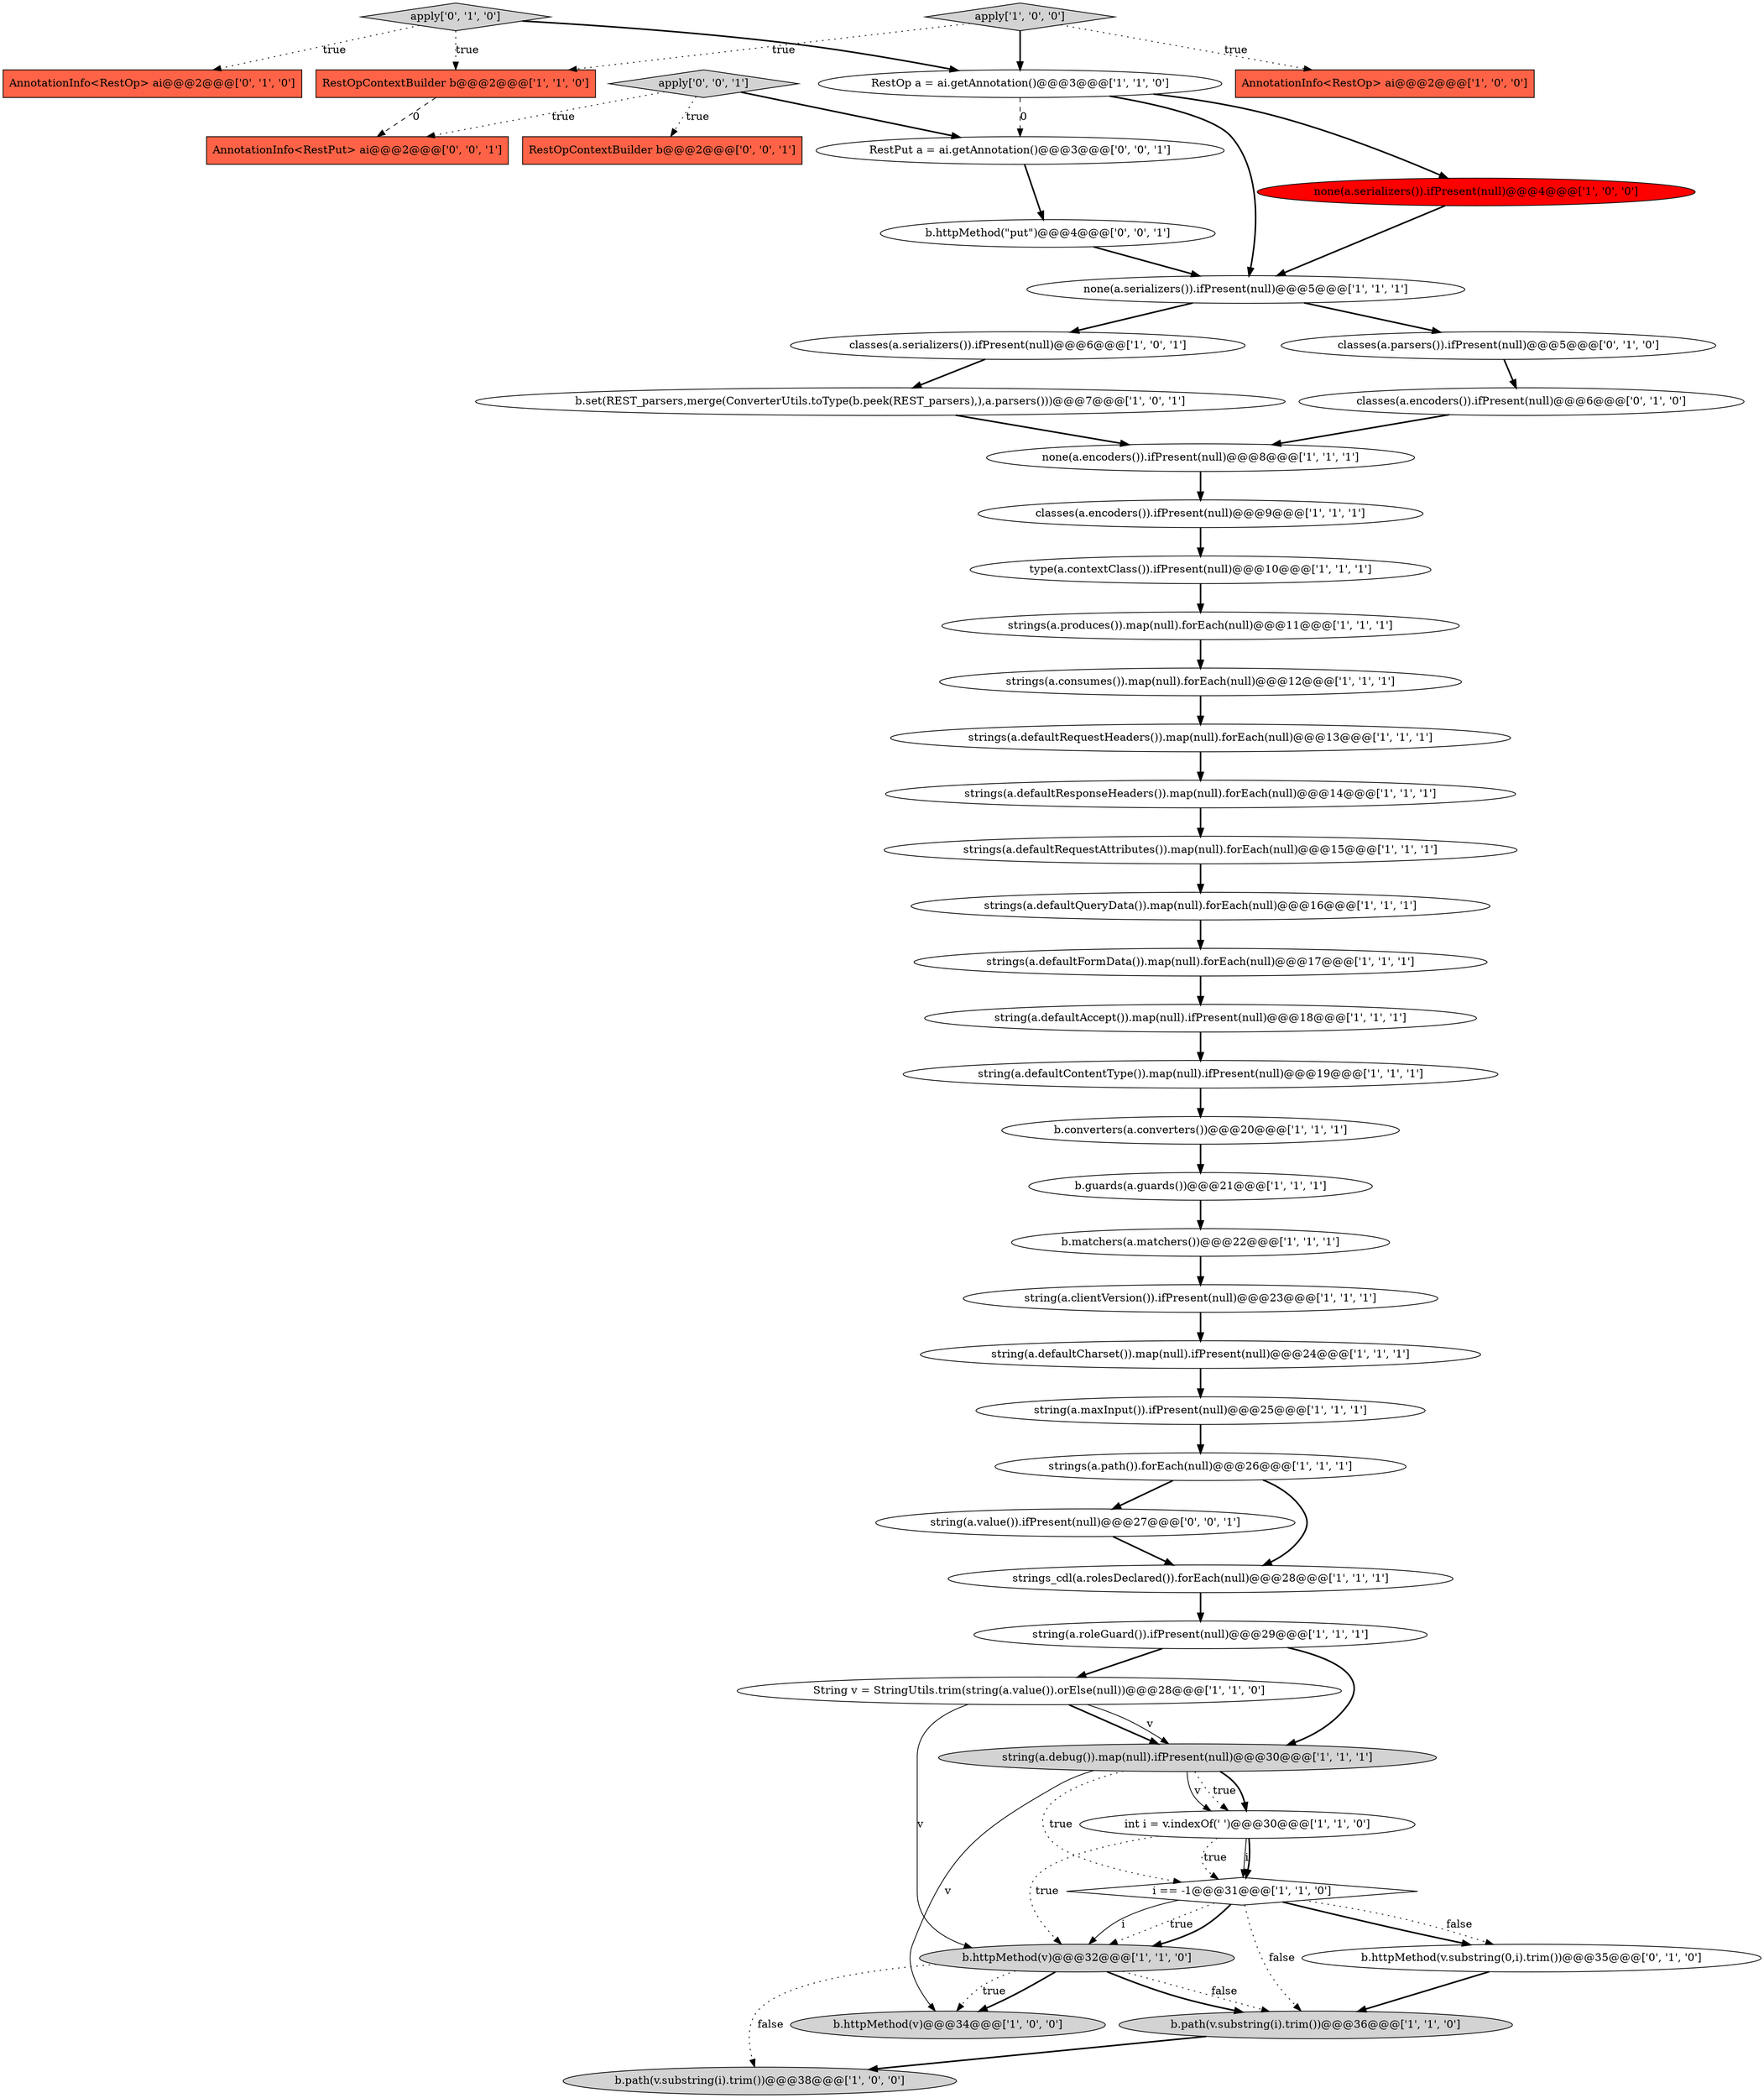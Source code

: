 digraph {
20 [style = filled, label = "string(a.maxInput()).ifPresent(null)@@@25@@@['1', '1', '1']", fillcolor = white, shape = ellipse image = "AAA0AAABBB1BBB"];
31 [style = filled, label = "string(a.defaultAccept()).map(null).ifPresent(null)@@@18@@@['1', '1', '1']", fillcolor = white, shape = ellipse image = "AAA0AAABBB1BBB"];
22 [style = filled, label = "string(a.roleGuard()).ifPresent(null)@@@29@@@['1', '1', '1']", fillcolor = white, shape = ellipse image = "AAA0AAABBB1BBB"];
6 [style = filled, label = "none(a.encoders()).ifPresent(null)@@@8@@@['1', '1', '1']", fillcolor = white, shape = ellipse image = "AAA0AAABBB1BBB"];
39 [style = filled, label = "apply['0', '1', '0']", fillcolor = lightgray, shape = diamond image = "AAA0AAABBB2BBB"];
42 [style = filled, label = "string(a.value()).ifPresent(null)@@@27@@@['0', '0', '1']", fillcolor = white, shape = ellipse image = "AAA0AAABBB3BBB"];
0 [style = filled, label = "none(a.serializers()).ifPresent(null)@@@5@@@['1', '1', '1']", fillcolor = white, shape = ellipse image = "AAA0AAABBB1BBB"];
43 [style = filled, label = "RestOpContextBuilder b@@@2@@@['0', '0', '1']", fillcolor = tomato, shape = box image = "AAA0AAABBB3BBB"];
23 [style = filled, label = "RestOp a = ai.getAnnotation()@@@3@@@['1', '1', '0']", fillcolor = white, shape = ellipse image = "AAA0AAABBB1BBB"];
38 [style = filled, label = "classes(a.encoders()).ifPresent(null)@@@6@@@['0', '1', '0']", fillcolor = white, shape = ellipse image = "AAA0AAABBB2BBB"];
24 [style = filled, label = "strings_cdl(a.rolesDeclared()).forEach(null)@@@28@@@['1', '1', '1']", fillcolor = white, shape = ellipse image = "AAA0AAABBB1BBB"];
34 [style = filled, label = "type(a.contextClass()).ifPresent(null)@@@10@@@['1', '1', '1']", fillcolor = white, shape = ellipse image = "AAA0AAABBB1BBB"];
12 [style = filled, label = "b.matchers(a.matchers())@@@22@@@['1', '1', '1']", fillcolor = white, shape = ellipse image = "AAA0AAABBB1BBB"];
15 [style = filled, label = "strings(a.produces()).map(null).forEach(null)@@@11@@@['1', '1', '1']", fillcolor = white, shape = ellipse image = "AAA0AAABBB1BBB"];
17 [style = filled, label = "strings(a.path()).forEach(null)@@@26@@@['1', '1', '1']", fillcolor = white, shape = ellipse image = "AAA0AAABBB1BBB"];
19 [style = filled, label = "classes(a.encoders()).ifPresent(null)@@@9@@@['1', '1', '1']", fillcolor = white, shape = ellipse image = "AAA0AAABBB1BBB"];
3 [style = filled, label = "none(a.serializers()).ifPresent(null)@@@4@@@['1', '0', '0']", fillcolor = red, shape = ellipse image = "AAA1AAABBB1BBB"];
36 [style = filled, label = "b.httpMethod(v)@@@34@@@['1', '0', '0']", fillcolor = lightgray, shape = ellipse image = "AAA0AAABBB1BBB"];
9 [style = filled, label = "classes(a.serializers()).ifPresent(null)@@@6@@@['1', '0', '1']", fillcolor = white, shape = ellipse image = "AAA0AAABBB1BBB"];
45 [style = filled, label = "b.httpMethod(\"put\")@@@4@@@['0', '0', '1']", fillcolor = white, shape = ellipse image = "AAA0AAABBB3BBB"];
8 [style = filled, label = "b.httpMethod(v)@@@32@@@['1', '1', '0']", fillcolor = lightgray, shape = ellipse image = "AAA0AAABBB1BBB"];
29 [style = filled, label = "string(a.debug()).map(null).ifPresent(null)@@@30@@@['1', '1', '1']", fillcolor = lightgray, shape = ellipse image = "AAA0AAABBB1BBB"];
7 [style = filled, label = "strings(a.defaultRequestAttributes()).map(null).forEach(null)@@@15@@@['1', '1', '1']", fillcolor = white, shape = ellipse image = "AAA0AAABBB1BBB"];
21 [style = filled, label = "b.set(REST_parsers,merge(ConverterUtils.toType(b.peek(REST_parsers),),a.parsers()))@@@7@@@['1', '0', '1']", fillcolor = white, shape = ellipse image = "AAA0AAABBB1BBB"];
32 [style = filled, label = "String v = StringUtils.trim(string(a.value()).orElse(null))@@@28@@@['1', '1', '0']", fillcolor = white, shape = ellipse image = "AAA0AAABBB1BBB"];
44 [style = filled, label = "RestPut a = ai.getAnnotation()@@@3@@@['0', '0', '1']", fillcolor = white, shape = ellipse image = "AAA0AAABBB3BBB"];
27 [style = filled, label = "strings(a.defaultQueryData()).map(null).forEach(null)@@@16@@@['1', '1', '1']", fillcolor = white, shape = ellipse image = "AAA0AAABBB1BBB"];
35 [style = filled, label = "string(a.defaultCharset()).map(null).ifPresent(null)@@@24@@@['1', '1', '1']", fillcolor = white, shape = ellipse image = "AAA0AAABBB1BBB"];
11 [style = filled, label = "b.path(v.substring(i).trim())@@@36@@@['1', '1', '0']", fillcolor = lightgray, shape = ellipse image = "AAA0AAABBB1BBB"];
25 [style = filled, label = "b.guards(a.guards())@@@21@@@['1', '1', '1']", fillcolor = white, shape = ellipse image = "AAA0AAABBB1BBB"];
16 [style = filled, label = "string(a.defaultContentType()).map(null).ifPresent(null)@@@19@@@['1', '1', '1']", fillcolor = white, shape = ellipse image = "AAA0AAABBB1BBB"];
14 [style = filled, label = "b.converters(a.converters())@@@20@@@['1', '1', '1']", fillcolor = white, shape = ellipse image = "AAA0AAABBB1BBB"];
33 [style = filled, label = "RestOpContextBuilder b@@@2@@@['1', '1', '0']", fillcolor = tomato, shape = box image = "AAA0AAABBB1BBB"];
37 [style = filled, label = "classes(a.parsers()).ifPresent(null)@@@5@@@['0', '1', '0']", fillcolor = white, shape = ellipse image = "AAA0AAABBB2BBB"];
18 [style = filled, label = "int i = v.indexOf(' ')@@@30@@@['1', '1', '0']", fillcolor = white, shape = ellipse image = "AAA0AAABBB1BBB"];
28 [style = filled, label = "i == -1@@@31@@@['1', '1', '0']", fillcolor = white, shape = diamond image = "AAA0AAABBB1BBB"];
26 [style = filled, label = "strings(a.consumes()).map(null).forEach(null)@@@12@@@['1', '1', '1']", fillcolor = white, shape = ellipse image = "AAA0AAABBB1BBB"];
5 [style = filled, label = "b.path(v.substring(i).trim())@@@38@@@['1', '0', '0']", fillcolor = lightgray, shape = ellipse image = "AAA0AAABBB1BBB"];
1 [style = filled, label = "strings(a.defaultFormData()).map(null).forEach(null)@@@17@@@['1', '1', '1']", fillcolor = white, shape = ellipse image = "AAA0AAABBB1BBB"];
13 [style = filled, label = "apply['1', '0', '0']", fillcolor = lightgray, shape = diamond image = "AAA0AAABBB1BBB"];
4 [style = filled, label = "strings(a.defaultResponseHeaders()).map(null).forEach(null)@@@14@@@['1', '1', '1']", fillcolor = white, shape = ellipse image = "AAA0AAABBB1BBB"];
41 [style = filled, label = "b.httpMethod(v.substring(0,i).trim())@@@35@@@['0', '1', '0']", fillcolor = white, shape = ellipse image = "AAA0AAABBB2BBB"];
2 [style = filled, label = "strings(a.defaultRequestHeaders()).map(null).forEach(null)@@@13@@@['1', '1', '1']", fillcolor = white, shape = ellipse image = "AAA0AAABBB1BBB"];
40 [style = filled, label = "AnnotationInfo<RestOp> ai@@@2@@@['0', '1', '0']", fillcolor = tomato, shape = box image = "AAA0AAABBB2BBB"];
10 [style = filled, label = "string(a.clientVersion()).ifPresent(null)@@@23@@@['1', '1', '1']", fillcolor = white, shape = ellipse image = "AAA0AAABBB1BBB"];
47 [style = filled, label = "apply['0', '0', '1']", fillcolor = lightgray, shape = diamond image = "AAA0AAABBB3BBB"];
46 [style = filled, label = "AnnotationInfo<RestPut> ai@@@2@@@['0', '0', '1']", fillcolor = tomato, shape = box image = "AAA0AAABBB3BBB"];
30 [style = filled, label = "AnnotationInfo<RestOp> ai@@@2@@@['1', '0', '0']", fillcolor = tomato, shape = box image = "AAA0AAABBB1BBB"];
32->8 [style = solid, label="v"];
19->34 [style = bold, label=""];
0->9 [style = bold, label=""];
27->1 [style = bold, label=""];
14->25 [style = bold, label=""];
20->17 [style = bold, label=""];
28->8 [style = solid, label="i"];
8->11 [style = dotted, label="false"];
29->18 [style = dotted, label="true"];
0->37 [style = bold, label=""];
28->8 [style = dotted, label="true"];
21->6 [style = bold, label=""];
28->11 [style = dotted, label="false"];
31->16 [style = bold, label=""];
35->20 [style = bold, label=""];
34->15 [style = bold, label=""];
22->29 [style = bold, label=""];
10->35 [style = bold, label=""];
28->41 [style = dotted, label="false"];
22->32 [style = bold, label=""];
23->3 [style = bold, label=""];
18->8 [style = dotted, label="true"];
6->19 [style = bold, label=""];
41->11 [style = bold, label=""];
33->46 [style = dashed, label="0"];
42->24 [style = bold, label=""];
17->42 [style = bold, label=""];
24->22 [style = bold, label=""];
2->4 [style = bold, label=""];
23->0 [style = bold, label=""];
18->28 [style = bold, label=""];
4->7 [style = bold, label=""];
3->0 [style = bold, label=""];
28->41 [style = bold, label=""];
29->18 [style = bold, label=""];
15->26 [style = bold, label=""];
38->6 [style = bold, label=""];
32->29 [style = bold, label=""];
47->43 [style = dotted, label="true"];
26->2 [style = bold, label=""];
11->5 [style = bold, label=""];
8->36 [style = bold, label=""];
12->10 [style = bold, label=""];
17->24 [style = bold, label=""];
13->30 [style = dotted, label="true"];
13->33 [style = dotted, label="true"];
29->28 [style = dotted, label="true"];
23->44 [style = dashed, label="0"];
25->12 [style = bold, label=""];
47->46 [style = dotted, label="true"];
37->38 [style = bold, label=""];
18->28 [style = dotted, label="true"];
28->8 [style = bold, label=""];
39->23 [style = bold, label=""];
45->0 [style = bold, label=""];
29->36 [style = solid, label="v"];
18->28 [style = solid, label="i"];
9->21 [style = bold, label=""];
13->23 [style = bold, label=""];
7->27 [style = bold, label=""];
47->44 [style = bold, label=""];
16->14 [style = bold, label=""];
39->40 [style = dotted, label="true"];
8->5 [style = dotted, label="false"];
8->36 [style = dotted, label="true"];
1->31 [style = bold, label=""];
44->45 [style = bold, label=""];
8->11 [style = bold, label=""];
29->18 [style = solid, label="v"];
39->33 [style = dotted, label="true"];
32->29 [style = solid, label="v"];
}
